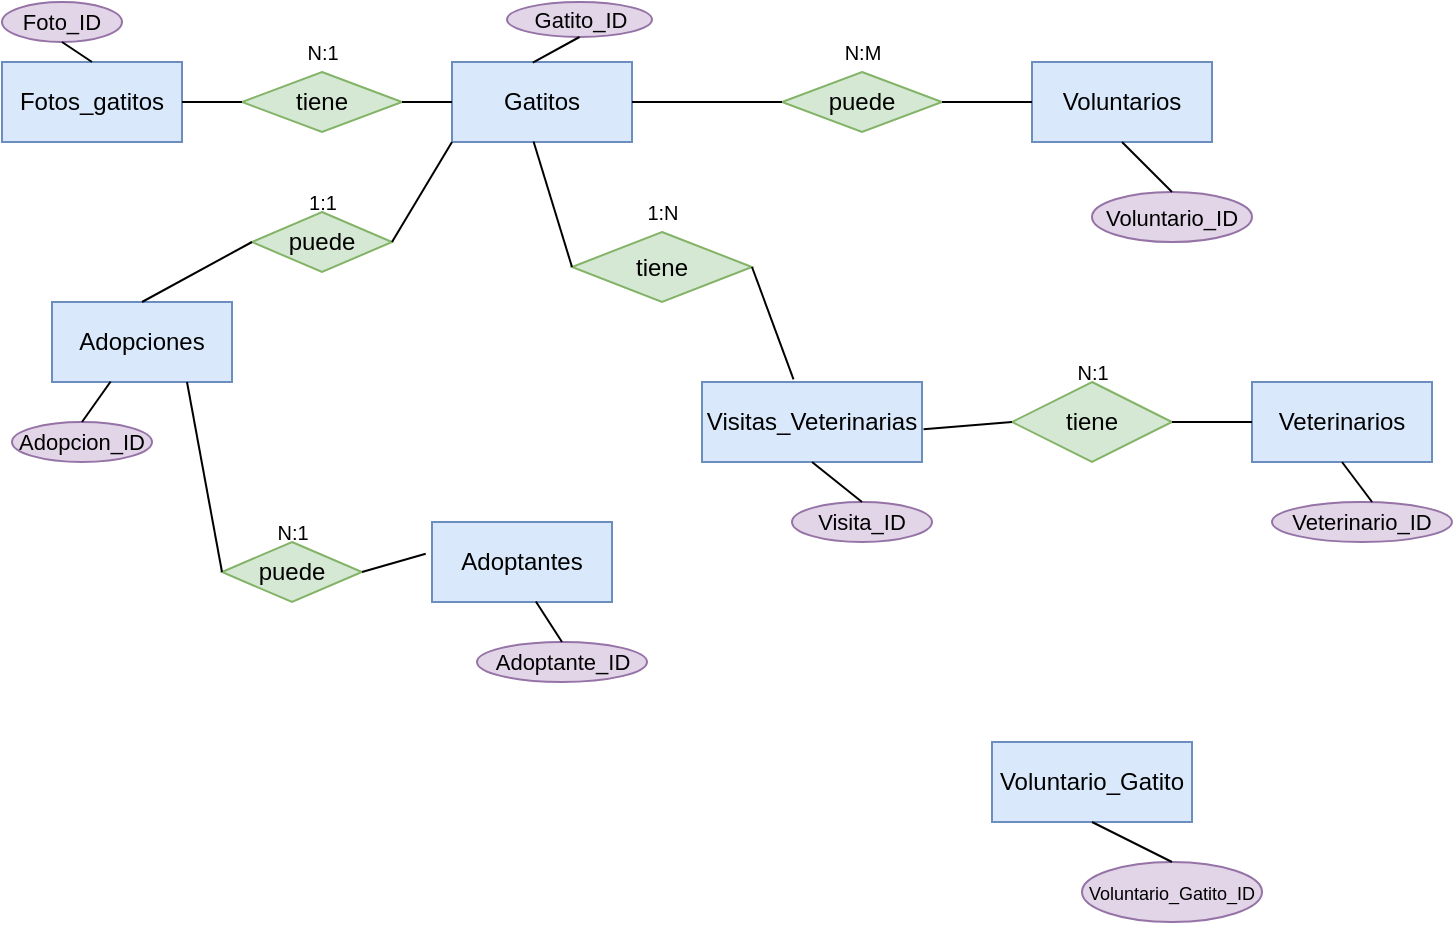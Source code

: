 <mxfile version="24.7.8">
  <diagram name="Página-1" id="9aXRrY4oMHYwFgfl_2Pk">
    <mxGraphModel dx="1103" dy="574" grid="1" gridSize="10" guides="1" tooltips="1" connect="1" arrows="1" fold="1" page="1" pageScale="1" pageWidth="827" pageHeight="1169" math="0" shadow="0">
      <root>
        <mxCell id="0" />
        <mxCell id="1" parent="0" />
        <mxCell id="0RgSkUHmzJIzv2QEmfjK-1" value="Gatitos" style="rounded=0;whiteSpace=wrap;html=1;fillColor=#dae8fc;strokeColor=#6c8ebf;" parent="1" vertex="1">
          <mxGeometry x="230" y="40" width="90" height="40" as="geometry" />
        </mxCell>
        <mxCell id="0RgSkUHmzJIzv2QEmfjK-2" value="Fotos_gatitos" style="rounded=0;whiteSpace=wrap;html=1;fillColor=#dae8fc;strokeColor=#6c8ebf;" parent="1" vertex="1">
          <mxGeometry x="5" y="40" width="90" height="40" as="geometry" />
        </mxCell>
        <mxCell id="0RgSkUHmzJIzv2QEmfjK-3" value="Adoptantes" style="rounded=0;whiteSpace=wrap;html=1;fillColor=#dae8fc;strokeColor=#6c8ebf;" parent="1" vertex="1">
          <mxGeometry x="220" y="270" width="90" height="40" as="geometry" />
        </mxCell>
        <mxCell id="0RgSkUHmzJIzv2QEmfjK-4" value="Adopciones" style="rounded=0;whiteSpace=wrap;html=1;fillColor=#dae8fc;strokeColor=#6c8ebf;" parent="1" vertex="1">
          <mxGeometry x="30" y="160" width="90" height="40" as="geometry" />
        </mxCell>
        <mxCell id="0RgSkUHmzJIzv2QEmfjK-5" value="Voluntarios" style="rounded=0;whiteSpace=wrap;html=1;fillColor=#dae8fc;strokeColor=#6c8ebf;" parent="1" vertex="1">
          <mxGeometry x="520" y="40" width="90" height="40" as="geometry" />
        </mxCell>
        <mxCell id="0RgSkUHmzJIzv2QEmfjK-7" value="Voluntario_Gatito" style="rounded=0;whiteSpace=wrap;html=1;fillColor=#dae8fc;strokeColor=#6c8ebf;" parent="1" vertex="1">
          <mxGeometry x="500" y="380" width="100" height="40" as="geometry" />
        </mxCell>
        <mxCell id="0RgSkUHmzJIzv2QEmfjK-8" value="Veterinarios" style="rounded=0;whiteSpace=wrap;html=1;fillColor=#dae8fc;strokeColor=#6c8ebf;" parent="1" vertex="1">
          <mxGeometry x="630" y="200" width="90" height="40" as="geometry" />
        </mxCell>
        <mxCell id="0RgSkUHmzJIzv2QEmfjK-10" value="Visitas_Veterinarias" style="rounded=0;whiteSpace=wrap;html=1;fillColor=#dae8fc;strokeColor=#6c8ebf;" parent="1" vertex="1">
          <mxGeometry x="355" y="200" width="110" height="40" as="geometry" />
        </mxCell>
        <mxCell id="0RgSkUHmzJIzv2QEmfjK-14" value="tiene" style="shape=rhombus;perimeter=rhombusPerimeter;whiteSpace=wrap;html=1;align=center;fillColor=#d5e8d4;strokeColor=#82b366;" parent="1" vertex="1">
          <mxGeometry x="125" y="45" width="80" height="30" as="geometry" />
        </mxCell>
        <mxCell id="0RgSkUHmzJIzv2QEmfjK-19" value="" style="endArrow=none;html=1;rounded=0;exitX=1;exitY=0.5;exitDx=0;exitDy=0;entryX=0;entryY=0.5;entryDx=0;entryDy=0;" parent="1" source="0RgSkUHmzJIzv2QEmfjK-14" target="0RgSkUHmzJIzv2QEmfjK-1" edge="1">
          <mxGeometry relative="1" as="geometry">
            <mxPoint x="80" y="120" as="sourcePoint" />
            <mxPoint x="240" y="120" as="targetPoint" />
          </mxGeometry>
        </mxCell>
        <mxCell id="0RgSkUHmzJIzv2QEmfjK-21" value="" style="endArrow=none;html=1;rounded=0;exitX=0;exitY=0.5;exitDx=0;exitDy=0;entryX=1;entryY=0.5;entryDx=0;entryDy=0;" parent="1" source="0RgSkUHmzJIzv2QEmfjK-14" target="0RgSkUHmzJIzv2QEmfjK-2" edge="1">
          <mxGeometry relative="1" as="geometry">
            <mxPoint x="290" y="190" as="sourcePoint" />
            <mxPoint x="100" y="10" as="targetPoint" />
          </mxGeometry>
        </mxCell>
        <mxCell id="0RgSkUHmzJIzv2QEmfjK-23" value="&lt;font style=&quot;font-size: 11px;&quot;&gt;Foto_ID&lt;/font&gt;" style="ellipse;whiteSpace=wrap;html=1;align=center;fillColor=#e1d5e7;strokeColor=#9673a6;" parent="1" vertex="1">
          <mxGeometry x="5" y="10" width="60" height="20" as="geometry" />
        </mxCell>
        <mxCell id="0RgSkUHmzJIzv2QEmfjK-24" value="" style="endArrow=none;html=1;rounded=0;exitX=0.5;exitY=1;exitDx=0;exitDy=0;entryX=0.5;entryY=0;entryDx=0;entryDy=0;" parent="1" source="0RgSkUHmzJIzv2QEmfjK-23" target="0RgSkUHmzJIzv2QEmfjK-2" edge="1">
          <mxGeometry relative="1" as="geometry">
            <mxPoint x="290" y="170" as="sourcePoint" />
            <mxPoint x="450" y="170" as="targetPoint" />
          </mxGeometry>
        </mxCell>
        <mxCell id="0RgSkUHmzJIzv2QEmfjK-25" value="&lt;font style=&quot;font-size: 11px;&quot;&gt;Gatito_ID&lt;/font&gt;" style="ellipse;whiteSpace=wrap;html=1;align=center;fillColor=#e1d5e7;strokeColor=#9673a6;" parent="1" vertex="1">
          <mxGeometry x="257.5" y="10" width="72.5" height="17.5" as="geometry" />
        </mxCell>
        <mxCell id="0RgSkUHmzJIzv2QEmfjK-26" value="" style="endArrow=none;html=1;rounded=0;exitX=0.449;exitY=0.008;exitDx=0;exitDy=0;exitPerimeter=0;entryX=0.5;entryY=1;entryDx=0;entryDy=0;" parent="1" source="0RgSkUHmzJIzv2QEmfjK-1" target="0RgSkUHmzJIzv2QEmfjK-25" edge="1">
          <mxGeometry relative="1" as="geometry">
            <mxPoint x="290" y="170" as="sourcePoint" />
            <mxPoint x="450" y="170" as="targetPoint" />
          </mxGeometry>
        </mxCell>
        <mxCell id="0RgSkUHmzJIzv2QEmfjK-27" value="&lt;font style=&quot;font-size: 11px;&quot;&gt;Voluntario_ID&lt;/font&gt;" style="ellipse;whiteSpace=wrap;html=1;align=center;fillColor=#e1d5e7;strokeColor=#9673a6;" parent="1" vertex="1">
          <mxGeometry x="550" y="105" width="80" height="25" as="geometry" />
        </mxCell>
        <mxCell id="0RgSkUHmzJIzv2QEmfjK-29" value="" style="endArrow=none;html=1;rounded=0;exitX=0.5;exitY=1;exitDx=0;exitDy=0;entryX=0.5;entryY=0;entryDx=0;entryDy=0;" parent="1" source="0RgSkUHmzJIzv2QEmfjK-5" target="0RgSkUHmzJIzv2QEmfjK-27" edge="1">
          <mxGeometry relative="1" as="geometry">
            <mxPoint x="440" y="190" as="sourcePoint" />
            <mxPoint x="600" y="190" as="targetPoint" />
          </mxGeometry>
        </mxCell>
        <mxCell id="0RgSkUHmzJIzv2QEmfjK-30" value="&lt;font style=&quot;font-size: 9px;&quot;&gt;Voluntario_Gatito_ID&lt;/font&gt;" style="ellipse;whiteSpace=wrap;html=1;align=center;fillColor=#e1d5e7;strokeColor=#9673a6;" parent="1" vertex="1">
          <mxGeometry x="545" y="440" width="90" height="30" as="geometry" />
        </mxCell>
        <mxCell id="0RgSkUHmzJIzv2QEmfjK-31" value="" style="endArrow=none;html=1;rounded=0;exitX=0.5;exitY=1;exitDx=0;exitDy=0;entryX=0.5;entryY=0;entryDx=0;entryDy=0;" parent="1" source="0RgSkUHmzJIzv2QEmfjK-7" target="0RgSkUHmzJIzv2QEmfjK-30" edge="1">
          <mxGeometry relative="1" as="geometry">
            <mxPoint x="290" y="170" as="sourcePoint" />
            <mxPoint x="450" y="170" as="targetPoint" />
          </mxGeometry>
        </mxCell>
        <mxCell id="0RgSkUHmzJIzv2QEmfjK-33" value="puede" style="shape=rhombus;perimeter=rhombusPerimeter;whiteSpace=wrap;html=1;align=center;fillColor=#d5e8d4;strokeColor=#82b366;" parent="1" vertex="1">
          <mxGeometry x="115" y="280" width="70" height="30" as="geometry" />
        </mxCell>
        <mxCell id="0RgSkUHmzJIzv2QEmfjK-34" value="" style="endArrow=none;html=1;rounded=0;entryX=-0.035;entryY=0.397;entryDx=0;entryDy=0;entryPerimeter=0;exitX=1;exitY=0.5;exitDx=0;exitDy=0;" parent="1" source="0RgSkUHmzJIzv2QEmfjK-33" target="0RgSkUHmzJIzv2QEmfjK-3" edge="1">
          <mxGeometry relative="1" as="geometry">
            <mxPoint x="170" y="270" as="sourcePoint" />
            <mxPoint x="450" y="170" as="targetPoint" />
          </mxGeometry>
        </mxCell>
        <mxCell id="0RgSkUHmzJIzv2QEmfjK-36" value="" style="endArrow=none;html=1;rounded=0;exitX=0;exitY=0.5;exitDx=0;exitDy=0;entryX=0.75;entryY=1;entryDx=0;entryDy=0;" parent="1" source="0RgSkUHmzJIzv2QEmfjK-33" target="0RgSkUHmzJIzv2QEmfjK-4" edge="1">
          <mxGeometry relative="1" as="geometry">
            <mxPoint x="290" y="170" as="sourcePoint" />
            <mxPoint x="260" y="90" as="targetPoint" />
          </mxGeometry>
        </mxCell>
        <mxCell id="0RgSkUHmzJIzv2QEmfjK-38" value="&lt;font style=&quot;font-size: 11px;&quot;&gt;Adoptante_ID&lt;/font&gt;" style="ellipse;whiteSpace=wrap;html=1;align=center;fillColor=#e1d5e7;strokeColor=#9673a6;" parent="1" vertex="1">
          <mxGeometry x="242.5" y="330" width="85" height="20" as="geometry" />
        </mxCell>
        <mxCell id="0RgSkUHmzJIzv2QEmfjK-39" value="" style="endArrow=none;html=1;rounded=0;exitX=0.577;exitY=0.994;exitDx=0;exitDy=0;entryX=0.5;entryY=0;entryDx=0;entryDy=0;exitPerimeter=0;" parent="1" source="0RgSkUHmzJIzv2QEmfjK-3" target="0RgSkUHmzJIzv2QEmfjK-38" edge="1">
          <mxGeometry relative="1" as="geometry">
            <mxPoint x="290" y="170" as="sourcePoint" />
            <mxPoint x="450" y="170" as="targetPoint" />
          </mxGeometry>
        </mxCell>
        <mxCell id="0RgSkUHmzJIzv2QEmfjK-40" value="puede" style="shape=rhombus;perimeter=rhombusPerimeter;whiteSpace=wrap;html=1;align=center;fillColor=#d5e8d4;strokeColor=#82b366;" parent="1" vertex="1">
          <mxGeometry x="395" y="45" width="80" height="30" as="geometry" />
        </mxCell>
        <mxCell id="0RgSkUHmzJIzv2QEmfjK-45" value="" style="endArrow=none;html=1;rounded=0;entryX=1;entryY=0.5;entryDx=0;entryDy=0;exitX=0;exitY=0.5;exitDx=0;exitDy=0;" parent="1" source="0RgSkUHmzJIzv2QEmfjK-40" target="0RgSkUHmzJIzv2QEmfjK-1" edge="1">
          <mxGeometry relative="1" as="geometry">
            <mxPoint x="280" y="134.72" as="sourcePoint" />
            <mxPoint x="440" y="134.72" as="targetPoint" />
          </mxGeometry>
        </mxCell>
        <mxCell id="0RgSkUHmzJIzv2QEmfjK-55" value="tiene" style="shape=rhombus;perimeter=rhombusPerimeter;whiteSpace=wrap;html=1;align=center;fillColor=#d5e8d4;strokeColor=#82b366;" parent="1" vertex="1">
          <mxGeometry x="290" y="125" width="90" height="35" as="geometry" />
        </mxCell>
        <mxCell id="0RgSkUHmzJIzv2QEmfjK-58" value="" style="endArrow=none;html=1;rounded=0;exitX=0.453;exitY=0.994;exitDx=0;exitDy=0;exitPerimeter=0;entryX=0;entryY=0.5;entryDx=0;entryDy=0;" parent="1" source="0RgSkUHmzJIzv2QEmfjK-1" target="0RgSkUHmzJIzv2QEmfjK-55" edge="1">
          <mxGeometry relative="1" as="geometry">
            <mxPoint x="300" y="170" as="sourcePoint" />
            <mxPoint x="460" y="170" as="targetPoint" />
          </mxGeometry>
        </mxCell>
        <mxCell id="0RgSkUHmzJIzv2QEmfjK-59" value="" style="endArrow=none;html=1;rounded=0;exitX=1;exitY=0.5;exitDx=0;exitDy=0;entryX=0.416;entryY=-0.033;entryDx=0;entryDy=0;entryPerimeter=0;" parent="1" source="0RgSkUHmzJIzv2QEmfjK-55" target="0RgSkUHmzJIzv2QEmfjK-10" edge="1">
          <mxGeometry relative="1" as="geometry">
            <mxPoint x="250" y="210" as="sourcePoint" />
            <mxPoint x="410" y="210" as="targetPoint" />
          </mxGeometry>
        </mxCell>
        <mxCell id="0RgSkUHmzJIzv2QEmfjK-60" value="&lt;font style=&quot;font-size: 10px;&quot;&gt;1:N&lt;/font&gt;" style="text;html=1;align=center;verticalAlign=middle;resizable=0;points=[];autosize=1;strokeColor=none;fillColor=none;" parent="1" vertex="1">
          <mxGeometry x="315" y="100" width="40" height="30" as="geometry" />
        </mxCell>
        <mxCell id="0RgSkUHmzJIzv2QEmfjK-61" value="tiene" style="shape=rhombus;perimeter=rhombusPerimeter;whiteSpace=wrap;html=1;align=center;fillColor=#d5e8d4;strokeColor=#82b366;" parent="1" vertex="1">
          <mxGeometry x="510" y="200" width="80" height="40" as="geometry" />
        </mxCell>
        <mxCell id="0RgSkUHmzJIzv2QEmfjK-62" value="" style="endArrow=none;html=1;rounded=0;entryX=0;entryY=0.5;entryDx=0;entryDy=0;exitX=1;exitY=0.5;exitDx=0;exitDy=0;" parent="1" source="0RgSkUHmzJIzv2QEmfjK-61" target="0RgSkUHmzJIzv2QEmfjK-8" edge="1">
          <mxGeometry relative="1" as="geometry">
            <mxPoint x="300" y="170" as="sourcePoint" />
            <mxPoint x="460" y="170" as="targetPoint" />
          </mxGeometry>
        </mxCell>
        <mxCell id="0RgSkUHmzJIzv2QEmfjK-63" value="" style="endArrow=none;html=1;rounded=0;exitX=1.007;exitY=0.592;exitDx=0;exitDy=0;entryX=0;entryY=0.5;entryDx=0;entryDy=0;exitPerimeter=0;" parent="1" source="0RgSkUHmzJIzv2QEmfjK-10" target="0RgSkUHmzJIzv2QEmfjK-61" edge="1">
          <mxGeometry relative="1" as="geometry">
            <mxPoint x="300" y="170" as="sourcePoint" />
            <mxPoint x="460" y="170" as="targetPoint" />
          </mxGeometry>
        </mxCell>
        <mxCell id="0RgSkUHmzJIzv2QEmfjK-64" value="&lt;font style=&quot;font-size: 10px;&quot;&gt;N:1&lt;/font&gt;" style="text;html=1;align=center;verticalAlign=middle;resizable=0;points=[];autosize=1;strokeColor=none;fillColor=none;" parent="1" vertex="1">
          <mxGeometry x="530" y="180" width="40" height="30" as="geometry" />
        </mxCell>
        <mxCell id="0RgSkUHmzJIzv2QEmfjK-66" value="&lt;span style=&quot;font-size: 10px;&quot;&gt;N:M&lt;/span&gt;" style="text;html=1;align=center;verticalAlign=middle;resizable=0;points=[];autosize=1;strokeColor=none;fillColor=none;" parent="1" vertex="1">
          <mxGeometry x="415" y="20" width="40" height="30" as="geometry" />
        </mxCell>
        <mxCell id="0RgSkUHmzJIzv2QEmfjK-67" value="&lt;font style=&quot;font-size: 10px;&quot;&gt;N:1&lt;/font&gt;" style="text;html=1;align=center;verticalAlign=middle;resizable=0;points=[];autosize=1;strokeColor=none;fillColor=none;" parent="1" vertex="1">
          <mxGeometry x="145" y="20" width="40" height="30" as="geometry" />
        </mxCell>
        <mxCell id="0RgSkUHmzJIzv2QEmfjK-68" value="&lt;font style=&quot;font-size: 11px;&quot;&gt;Veterinario_ID&lt;/font&gt;" style="ellipse;whiteSpace=wrap;html=1;align=center;fillColor=#e1d5e7;strokeColor=#9673a6;" parent="1" vertex="1">
          <mxGeometry x="640" y="260" width="90" height="20" as="geometry" />
        </mxCell>
        <mxCell id="0RgSkUHmzJIzv2QEmfjK-69" value="" style="endArrow=none;html=1;rounded=0;exitX=0.5;exitY=1;exitDx=0;exitDy=0;entryX=0.556;entryY=0;entryDx=0;entryDy=0;entryPerimeter=0;" parent="1" source="0RgSkUHmzJIzv2QEmfjK-8" target="0RgSkUHmzJIzv2QEmfjK-68" edge="1">
          <mxGeometry relative="1" as="geometry">
            <mxPoint x="300" y="170" as="sourcePoint" />
            <mxPoint x="460" y="170" as="targetPoint" />
          </mxGeometry>
        </mxCell>
        <mxCell id="0RgSkUHmzJIzv2QEmfjK-71" value="puede" style="shape=rhombus;perimeter=rhombusPerimeter;whiteSpace=wrap;html=1;align=center;fillColor=#d5e8d4;strokeColor=#82b366;" parent="1" vertex="1">
          <mxGeometry x="130" y="115" width="70" height="30" as="geometry" />
        </mxCell>
        <mxCell id="0RgSkUHmzJIzv2QEmfjK-72" value="&lt;font style=&quot;font-size: 10px;&quot;&gt;N:1&lt;/font&gt;" style="text;html=1;align=center;verticalAlign=middle;resizable=0;points=[];autosize=1;strokeColor=none;fillColor=none;" parent="1" vertex="1">
          <mxGeometry x="130" y="260" width="40" height="30" as="geometry" />
        </mxCell>
        <mxCell id="0RgSkUHmzJIzv2QEmfjK-73" value="" style="endArrow=none;html=1;rounded=0;exitX=0.5;exitY=0;exitDx=0;exitDy=0;entryX=0;entryY=0.5;entryDx=0;entryDy=0;" parent="1" source="0RgSkUHmzJIzv2QEmfjK-4" target="0RgSkUHmzJIzv2QEmfjK-71" edge="1">
          <mxGeometry relative="1" as="geometry">
            <mxPoint x="300" y="170" as="sourcePoint" />
            <mxPoint x="460" y="170" as="targetPoint" />
          </mxGeometry>
        </mxCell>
        <mxCell id="0RgSkUHmzJIzv2QEmfjK-74" value="" style="endArrow=none;html=1;rounded=0;exitX=1;exitY=0.5;exitDx=0;exitDy=0;entryX=0;entryY=1;entryDx=0;entryDy=0;" parent="1" source="0RgSkUHmzJIzv2QEmfjK-71" target="0RgSkUHmzJIzv2QEmfjK-1" edge="1">
          <mxGeometry relative="1" as="geometry">
            <mxPoint x="75" y="180" as="sourcePoint" />
            <mxPoint x="140" y="140" as="targetPoint" />
          </mxGeometry>
        </mxCell>
        <mxCell id="0RgSkUHmzJIzv2QEmfjK-75" value="&lt;font style=&quot;font-size: 10px;&quot;&gt;1:1&lt;/font&gt;" style="text;html=1;align=center;verticalAlign=middle;resizable=0;points=[];autosize=1;strokeColor=none;fillColor=none;" parent="1" vertex="1">
          <mxGeometry x="145" y="95" width="40" height="30" as="geometry" />
        </mxCell>
        <mxCell id="0RgSkUHmzJIzv2QEmfjK-76" value="&lt;font style=&quot;font-size: 11px;&quot;&gt;Visita_ID&lt;/font&gt;" style="ellipse;whiteSpace=wrap;html=1;align=center;fillColor=#e1d5e7;strokeColor=#9673a6;" parent="1" vertex="1">
          <mxGeometry x="400" y="260" width="70" height="20" as="geometry" />
        </mxCell>
        <mxCell id="0RgSkUHmzJIzv2QEmfjK-77" value="&lt;font style=&quot;font-size: 11px;&quot;&gt;Adopcion_ID&lt;/font&gt;" style="ellipse;whiteSpace=wrap;html=1;align=center;fillColor=#e1d5e7;strokeColor=#9673a6;" parent="1" vertex="1">
          <mxGeometry x="10" y="220" width="70" height="20" as="geometry" />
        </mxCell>
        <mxCell id="0RgSkUHmzJIzv2QEmfjK-78" value="" style="endArrow=none;html=1;rounded=0;exitX=0.5;exitY=0;exitDx=0;exitDy=0;entryX=0.326;entryY=0.994;entryDx=0;entryDy=0;entryPerimeter=0;" parent="1" source="0RgSkUHmzJIzv2QEmfjK-77" target="0RgSkUHmzJIzv2QEmfjK-4" edge="1">
          <mxGeometry relative="1" as="geometry">
            <mxPoint x="300" y="170" as="sourcePoint" />
            <mxPoint x="460" y="170" as="targetPoint" />
          </mxGeometry>
        </mxCell>
        <mxCell id="0RgSkUHmzJIzv2QEmfjK-79" value="" style="endArrow=none;html=1;rounded=0;entryX=0.5;entryY=1;entryDx=0;entryDy=0;exitX=0.5;exitY=0;exitDx=0;exitDy=0;" parent="1" source="0RgSkUHmzJIzv2QEmfjK-76" target="0RgSkUHmzJIzv2QEmfjK-10" edge="1">
          <mxGeometry relative="1" as="geometry">
            <mxPoint x="430" y="280" as="sourcePoint" />
            <mxPoint x="427.25" y="255.12" as="targetPoint" />
          </mxGeometry>
        </mxCell>
        <mxCell id="SfKznPpQNmSHOADoCNZN-2" value="" style="endArrow=none;html=1;rounded=0;exitX=1;exitY=0.5;exitDx=0;exitDy=0;entryX=0;entryY=0.5;entryDx=0;entryDy=0;" edge="1" parent="1" source="0RgSkUHmzJIzv2QEmfjK-40" target="0RgSkUHmzJIzv2QEmfjK-5">
          <mxGeometry relative="1" as="geometry">
            <mxPoint x="340" y="190" as="sourcePoint" />
            <mxPoint x="500" y="190" as="targetPoint" />
          </mxGeometry>
        </mxCell>
      </root>
    </mxGraphModel>
  </diagram>
</mxfile>
